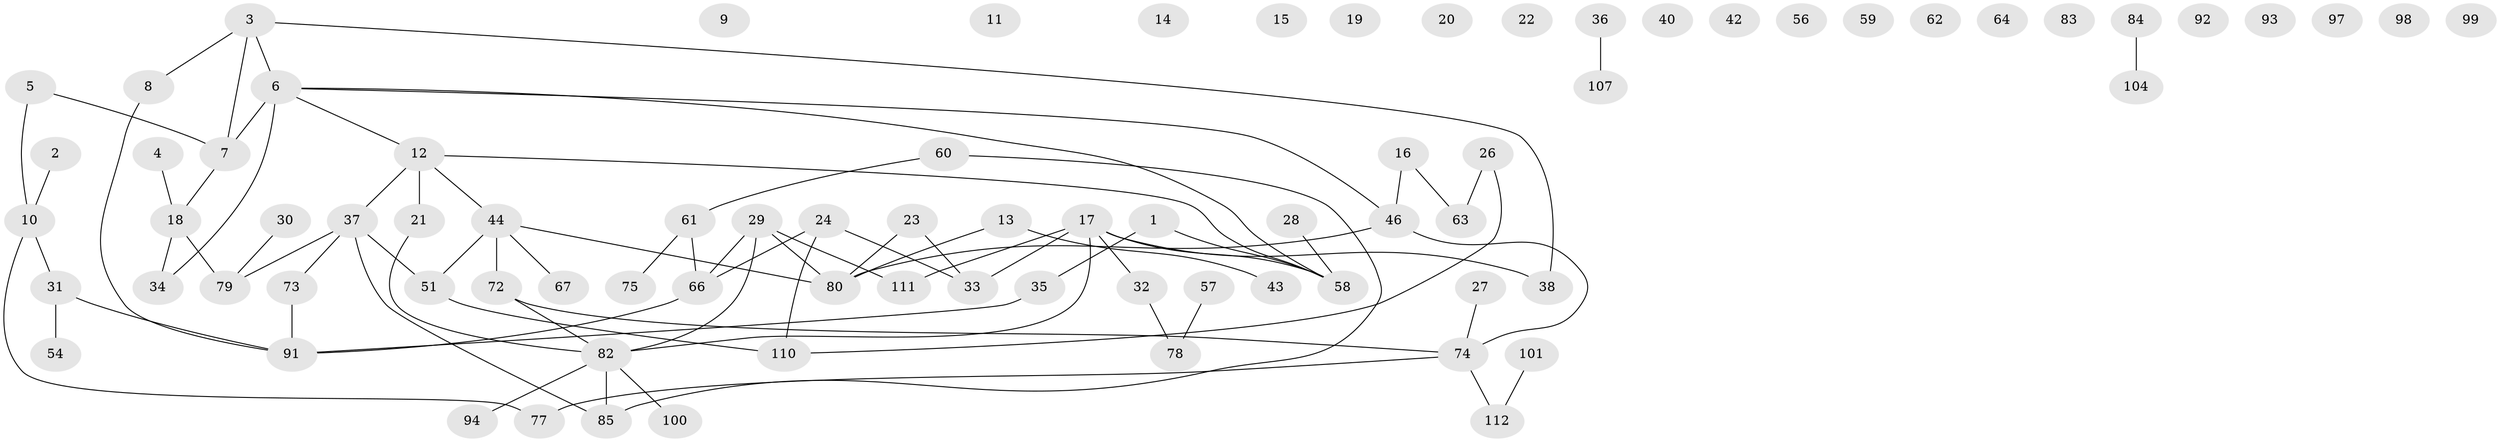 // original degree distribution, {3: 0.20353982300884957, 2: 0.25663716814159293, 5: 0.035398230088495575, 1: 0.22123893805309736, 4: 0.11504424778761062, 0: 0.1592920353982301, 6: 0.008849557522123894}
// Generated by graph-tools (version 1.1) at 2025/41/03/06/25 10:41:22]
// undirected, 81 vertices, 82 edges
graph export_dot {
graph [start="1"]
  node [color=gray90,style=filled];
  1 [super="+53"];
  2 [super="+113"];
  3 [super="+70"];
  4;
  5 [super="+49"];
  6 [super="+87"];
  7 [super="+105"];
  8 [super="+45"];
  9;
  10 [super="+71"];
  11;
  12 [super="+41"];
  13;
  14;
  15;
  16 [super="+48"];
  17 [super="+86"];
  18 [super="+47"];
  19;
  20;
  21;
  22;
  23 [super="+103"];
  24 [super="+25"];
  26 [super="+39"];
  27;
  28;
  29 [super="+88"];
  30;
  31;
  32;
  33 [super="+52"];
  34;
  35;
  36;
  37 [super="+106"];
  38 [super="+55"];
  40 [super="+96"];
  42;
  43 [super="+95"];
  44 [super="+50"];
  46 [super="+90"];
  51 [super="+102"];
  54;
  56;
  57;
  58 [super="+65"];
  59;
  60 [super="+89"];
  61 [super="+68"];
  62;
  63 [super="+69"];
  64;
  66;
  67;
  72;
  73;
  74 [super="+76"];
  75;
  77;
  78;
  79;
  80 [super="+81"];
  82 [super="+108"];
  83;
  84;
  85;
  91 [super="+109"];
  92;
  93;
  94;
  97;
  98;
  99;
  100;
  101;
  104;
  107;
  110;
  111;
  112;
  1 -- 35;
  1 -- 58;
  2 -- 10;
  3 -- 6;
  3 -- 7;
  3 -- 8;
  3 -- 38;
  4 -- 18;
  5 -- 7;
  5 -- 10;
  6 -- 7 [weight=2];
  6 -- 34;
  6 -- 58;
  6 -- 12;
  6 -- 46;
  7 -- 18;
  8 -- 91;
  10 -- 31;
  10 -- 77;
  12 -- 44;
  12 -- 58;
  12 -- 21;
  12 -- 37;
  13 -- 43;
  13 -- 80;
  16 -- 46;
  16 -- 63;
  17 -- 38;
  17 -- 32;
  17 -- 33;
  17 -- 82;
  17 -- 58;
  17 -- 111;
  18 -- 34;
  18 -- 79;
  21 -- 82;
  23 -- 33;
  23 -- 80;
  24 -- 110;
  24 -- 66;
  24 -- 33;
  26 -- 63;
  26 -- 110;
  27 -- 74;
  28 -- 58;
  29 -- 66;
  29 -- 80;
  29 -- 82;
  29 -- 111;
  30 -- 79;
  31 -- 54;
  31 -- 91;
  32 -- 78;
  35 -- 91;
  36 -- 107;
  37 -- 51;
  37 -- 73;
  37 -- 85;
  37 -- 79;
  44 -- 67;
  44 -- 72;
  44 -- 51;
  44 -- 80;
  46 -- 74;
  46 -- 80;
  51 -- 110;
  57 -- 78;
  60 -- 85;
  60 -- 61;
  61 -- 66;
  61 -- 75;
  66 -- 91;
  72 -- 82;
  72 -- 74;
  73 -- 91;
  74 -- 112;
  74 -- 77;
  82 -- 94;
  82 -- 100;
  82 -- 85;
  84 -- 104;
  101 -- 112;
}
